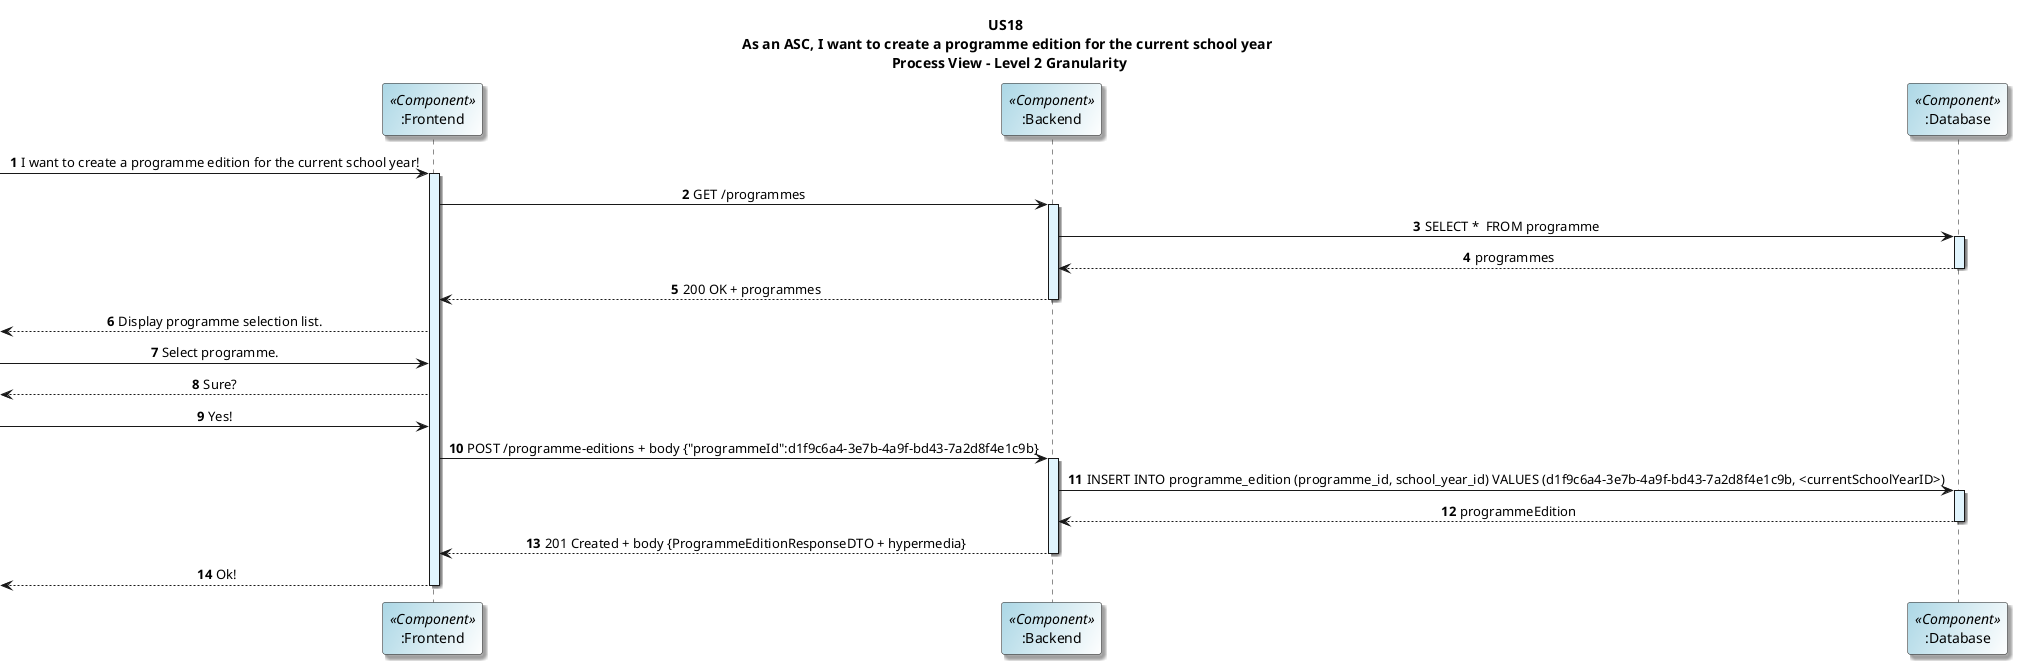 @startuml

title US18 \n As an ASC, I want to create a programme edition for the current school year \n Process View - Level 2 Granularity
skinparam titleFontName "Verdana"
skinparam defaultFontName "Verdana"
skinparam defaultTextAlignment center
skinparam shadowing true
skinparam actorBackgroundColor #lightblue
skinparam participantBackgroundColor #lightblue/white
autonumber


participant ":Frontend" as frontend <<Component>>
participant ":Backend" as backend <<Component>>
participant ":Database" as DB <<Component>>

-> frontend: I want to create a programme edition for the current school year!
activate frontend #E1F5FE

frontend -> backend: GET /programmes
activate backend #E1F5FE
backend -> DB: SELECT *  FROM programme
activate DB #E1F5FE
DB --> backend: programmes
deactivate DB
backend --> frontend: 200 OK + programmes
deactivate backend
<-- frontend: Display programme selection list.

-> frontend: Select programme.


<-- frontend: Sure?

-> frontend: Yes!

frontend -> backend: POST /programme-editions + body {"programmeId":d1f9c6a4-3e7b-4a9f-bd43-7a2d8f4e1c9b}
activate backend #E1F5FE
backend -> DB: INSERT INTO programme_edition (programme_id, school_year_id) VALUES (d1f9c6a4-3e7b-4a9f-bd43-7a2d8f4e1c9b, <currentSchoolYearID>)
activate DB #E1F5FE
DB --> backend: programmeEdition
deactivate DB


backend --> frontend: 201 Created + body {ProgrammeEditionResponseDTO + hypermedia}
deactivate backend

<-- frontend: Ok!
deactivate frontend

@enduml